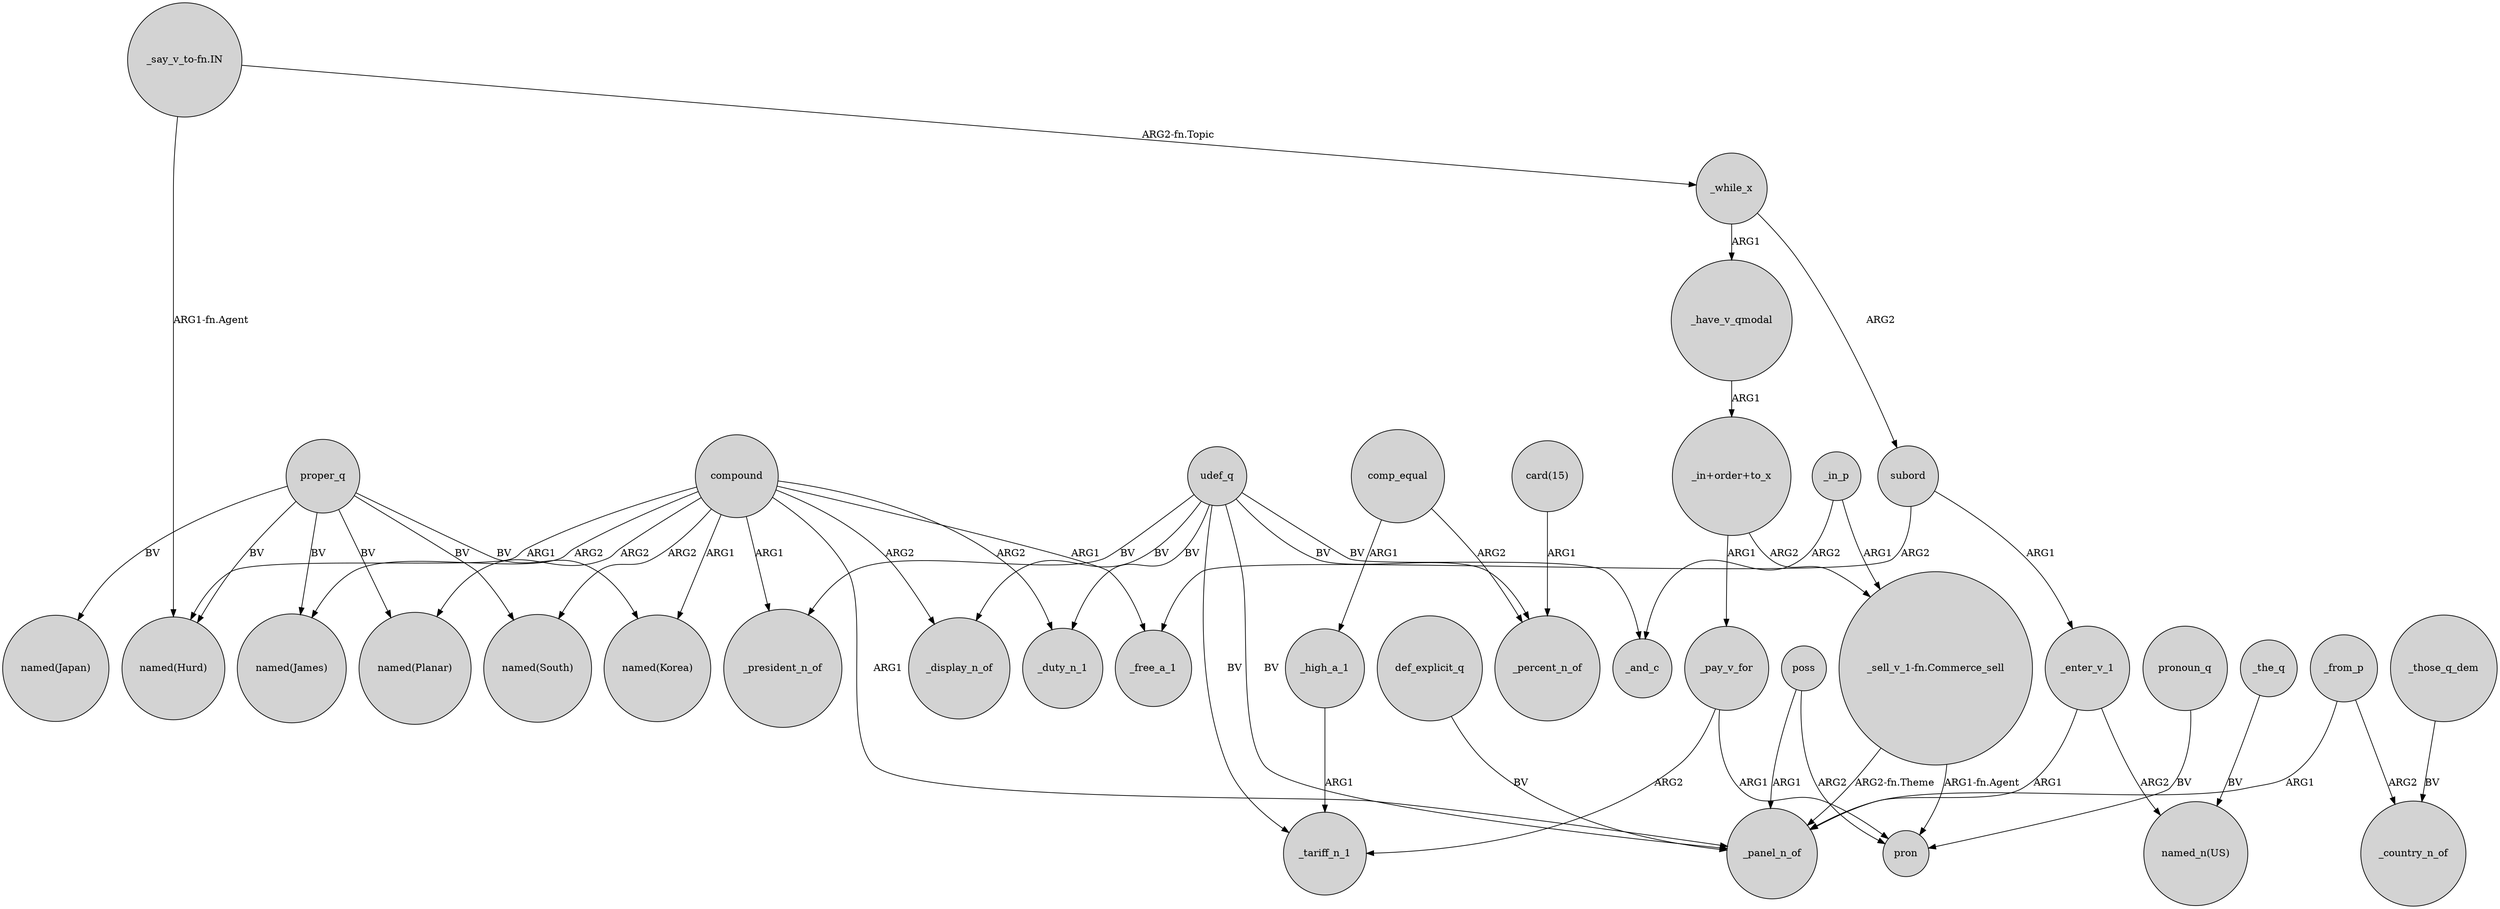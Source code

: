 digraph {
	node [shape=circle style=filled]
	proper_q -> "named(Hurd)" [label=BV]
	def_explicit_q -> _panel_n_of [label=BV]
	compound -> "named(South)" [label=ARG2]
	"card(15)" -> _percent_n_of [label=ARG1]
	poss -> pron [label=ARG2]
	compound -> _free_a_1 [label=ARG1]
	"_sell_v_1-fn.Commerce_sell" -> _panel_n_of [label="ARG2-fn.Theme"]
	subord -> _free_a_1 [label=ARG2]
	compound -> "named(James)" [label=ARG2]
	_from_p -> _country_n_of [label=ARG2]
	_while_x -> subord [label=ARG2]
	comp_equal -> _high_a_1 [label=ARG1]
	"_say_v_to-fn.IN" -> "named(Hurd)" [label="ARG1-fn.Agent"]
	udef_q -> _display_n_of [label=BV]
	_pay_v_for -> pron [label=ARG1]
	proper_q -> "named(Japan)" [label=BV]
	comp_equal -> _percent_n_of [label=ARG2]
	_the_q -> "named_n(US)" [label=BV]
	_enter_v_1 -> _panel_n_of [label=ARG1]
	_high_a_1 -> _tariff_n_1 [label=ARG1]
	compound -> _panel_n_of [label=ARG1]
	pronoun_q -> pron [label=BV]
	"_in+order+to_x" -> _pay_v_for [label=ARG1]
	compound -> "named(Hurd)" [label=ARG1]
	"_say_v_to-fn.IN" -> _while_x [label="ARG2-fn.Topic"]
	compound -> _president_n_of [label=ARG1]
	udef_q -> _president_n_of [label=BV]
	_in_p -> "_sell_v_1-fn.Commerce_sell" [label=ARG1]
	proper_q -> "named(Korea)" [label=BV]
	compound -> "named(Planar)" [label=ARG2]
	_enter_v_1 -> "named_n(US)" [label=ARG2]
	udef_q -> _panel_n_of [label=BV]
	proper_q -> "named(James)" [label=BV]
	_pay_v_for -> _tariff_n_1 [label=ARG2]
	subord -> _enter_v_1 [label=ARG1]
	poss -> _panel_n_of [label=ARG1]
	proper_q -> "named(Planar)" [label=BV]
	_while_x -> _have_v_qmodal [label=ARG1]
	_those_q_dem -> _country_n_of [label=BV]
	udef_q -> _duty_n_1 [label=BV]
	_from_p -> _panel_n_of [label=ARG1]
	udef_q -> _percent_n_of [label=BV]
	"_in+order+to_x" -> "_sell_v_1-fn.Commerce_sell" [label=ARG2]
	"_sell_v_1-fn.Commerce_sell" -> pron [label="ARG1-fn.Agent"]
	udef_q -> _and_c [label=BV]
	proper_q -> "named(South)" [label=BV]
	compound -> _display_n_of [label=ARG2]
	_in_p -> _and_c [label=ARG2]
	compound -> _duty_n_1 [label=ARG2]
	compound -> "named(Korea)" [label=ARG1]
	_have_v_qmodal -> "_in+order+to_x" [label=ARG1]
	udef_q -> _tariff_n_1 [label=BV]
}
